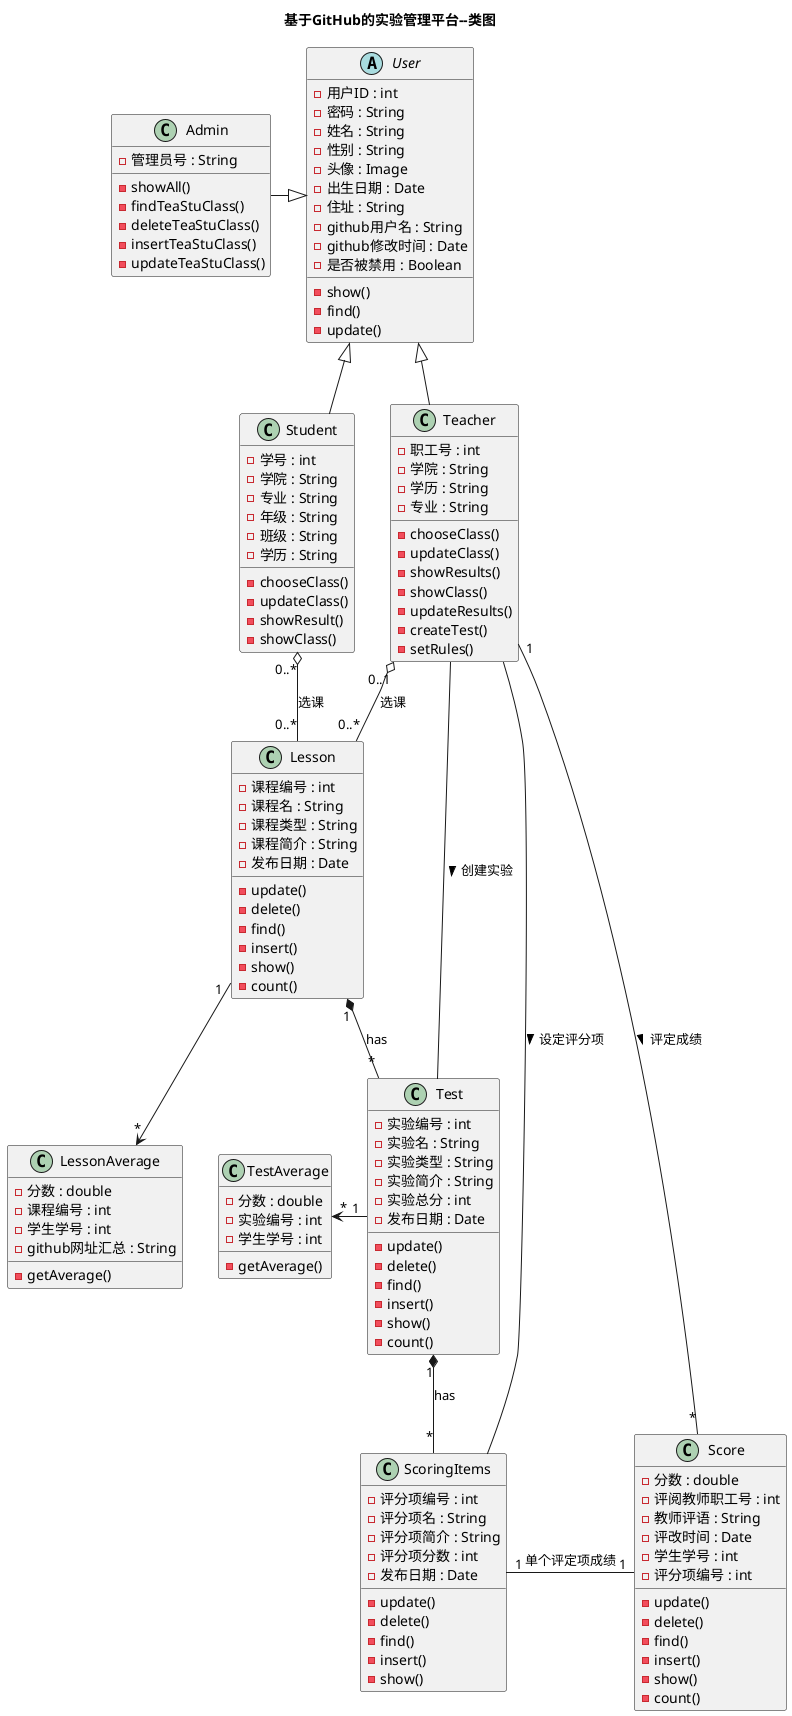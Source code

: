@startuml
title 基于GitHub的实验管理平台--类图
abstract class User{
-用户ID : int
-密码 : String
-姓名 : String
-性别 : String
-头像 : Image
-出生日期 : Date
-住址 : String
-github用户名 : String
-github修改时间 : Date
-是否被禁用 : Boolean
-show()
-find()
-update()
}

class Admin{
-管理员号 : String
-showAll()
-findTeaStuClass()
-deleteTeaStuClass()
-insertTeaStuClass()
-updateTeaStuClass()
}

class Student{
-学号 : int
-学院 : String
-专业 : String
-年级 : String
-班级 : String
-学历 : String
-chooseClass()
-updateClass()
-showResult()
-showClass()
}

class Teacher{
-职工号 : int
-学院 : String
-学历 : String
-专业 : String
-chooseClass()
-updateClass()
-showResults()
-showClass()
-updateResults()
-createTest()
-setRules()
}

User <|-- Student
User <|-- Teacher
User <|-left- Admin

class Lesson{
-课程编号 : int
-课程名 : String
-课程类型 : String
-课程简介 : String
-发布日期 : Date
-update()
-delete()
-find()
-insert()
-show()
-count()
}

class Test{
-实验编号 : int
-实验名 : String
-实验类型 : String
-实验简介 : String
-实验总分 : int
-发布日期 : Date
-update()
-delete()
-find()
-insert()
-show()
-count()
}

class ScoringItems{
-评分项编号 : int
-评分项名 : String
-评分项简介 : String
-评分项分数 : int
-发布日期 : Date
-update()
-delete()
-find()
-insert()
-show()
}

Teacher "0..1" o-- "0..*" Lesson:选课
Student "0..*" o--"0..*" Lesson:选课
Lesson "1" *--"*" Test:has
Test "1" *--"*" ScoringItems:has
Teacher -- Test:创建实验 >
Teacher -- ScoringItems:设定评分项 >


class Score{
-分数 : double
-评阅教师职工号 : int
-教师评语 : String
-评改时间 : Date
-学生学号 : int
-评分项编号 : int
-update()
-delete()
-find()
-insert()
-show()
-count()
}

class TestAverage{
-分数 : double
-实验编号 : int
-学生学号 : int
-getAverage()
}

class LessonAverage{
-分数 : double
-课程编号 : int
-学生学号 : int
-github网址汇总 : String
-getAverage()
}
ScoringItems "1"-right-"1" Score:单个评定项成绩
Teacher "1"--"*" Score:评定成绩 >
Test "1" -left->"*" TestAverage
Lesson "1" -->"*" LessonAverage
@enduml